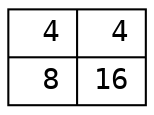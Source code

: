 digraph {
  node [fontname="Courier"];
  rankdir=LR;
  s2_2_3_4 [shape=record, label="{&nbsp;4|&nbsp;4}|{&nbsp;8|16}"];
}

